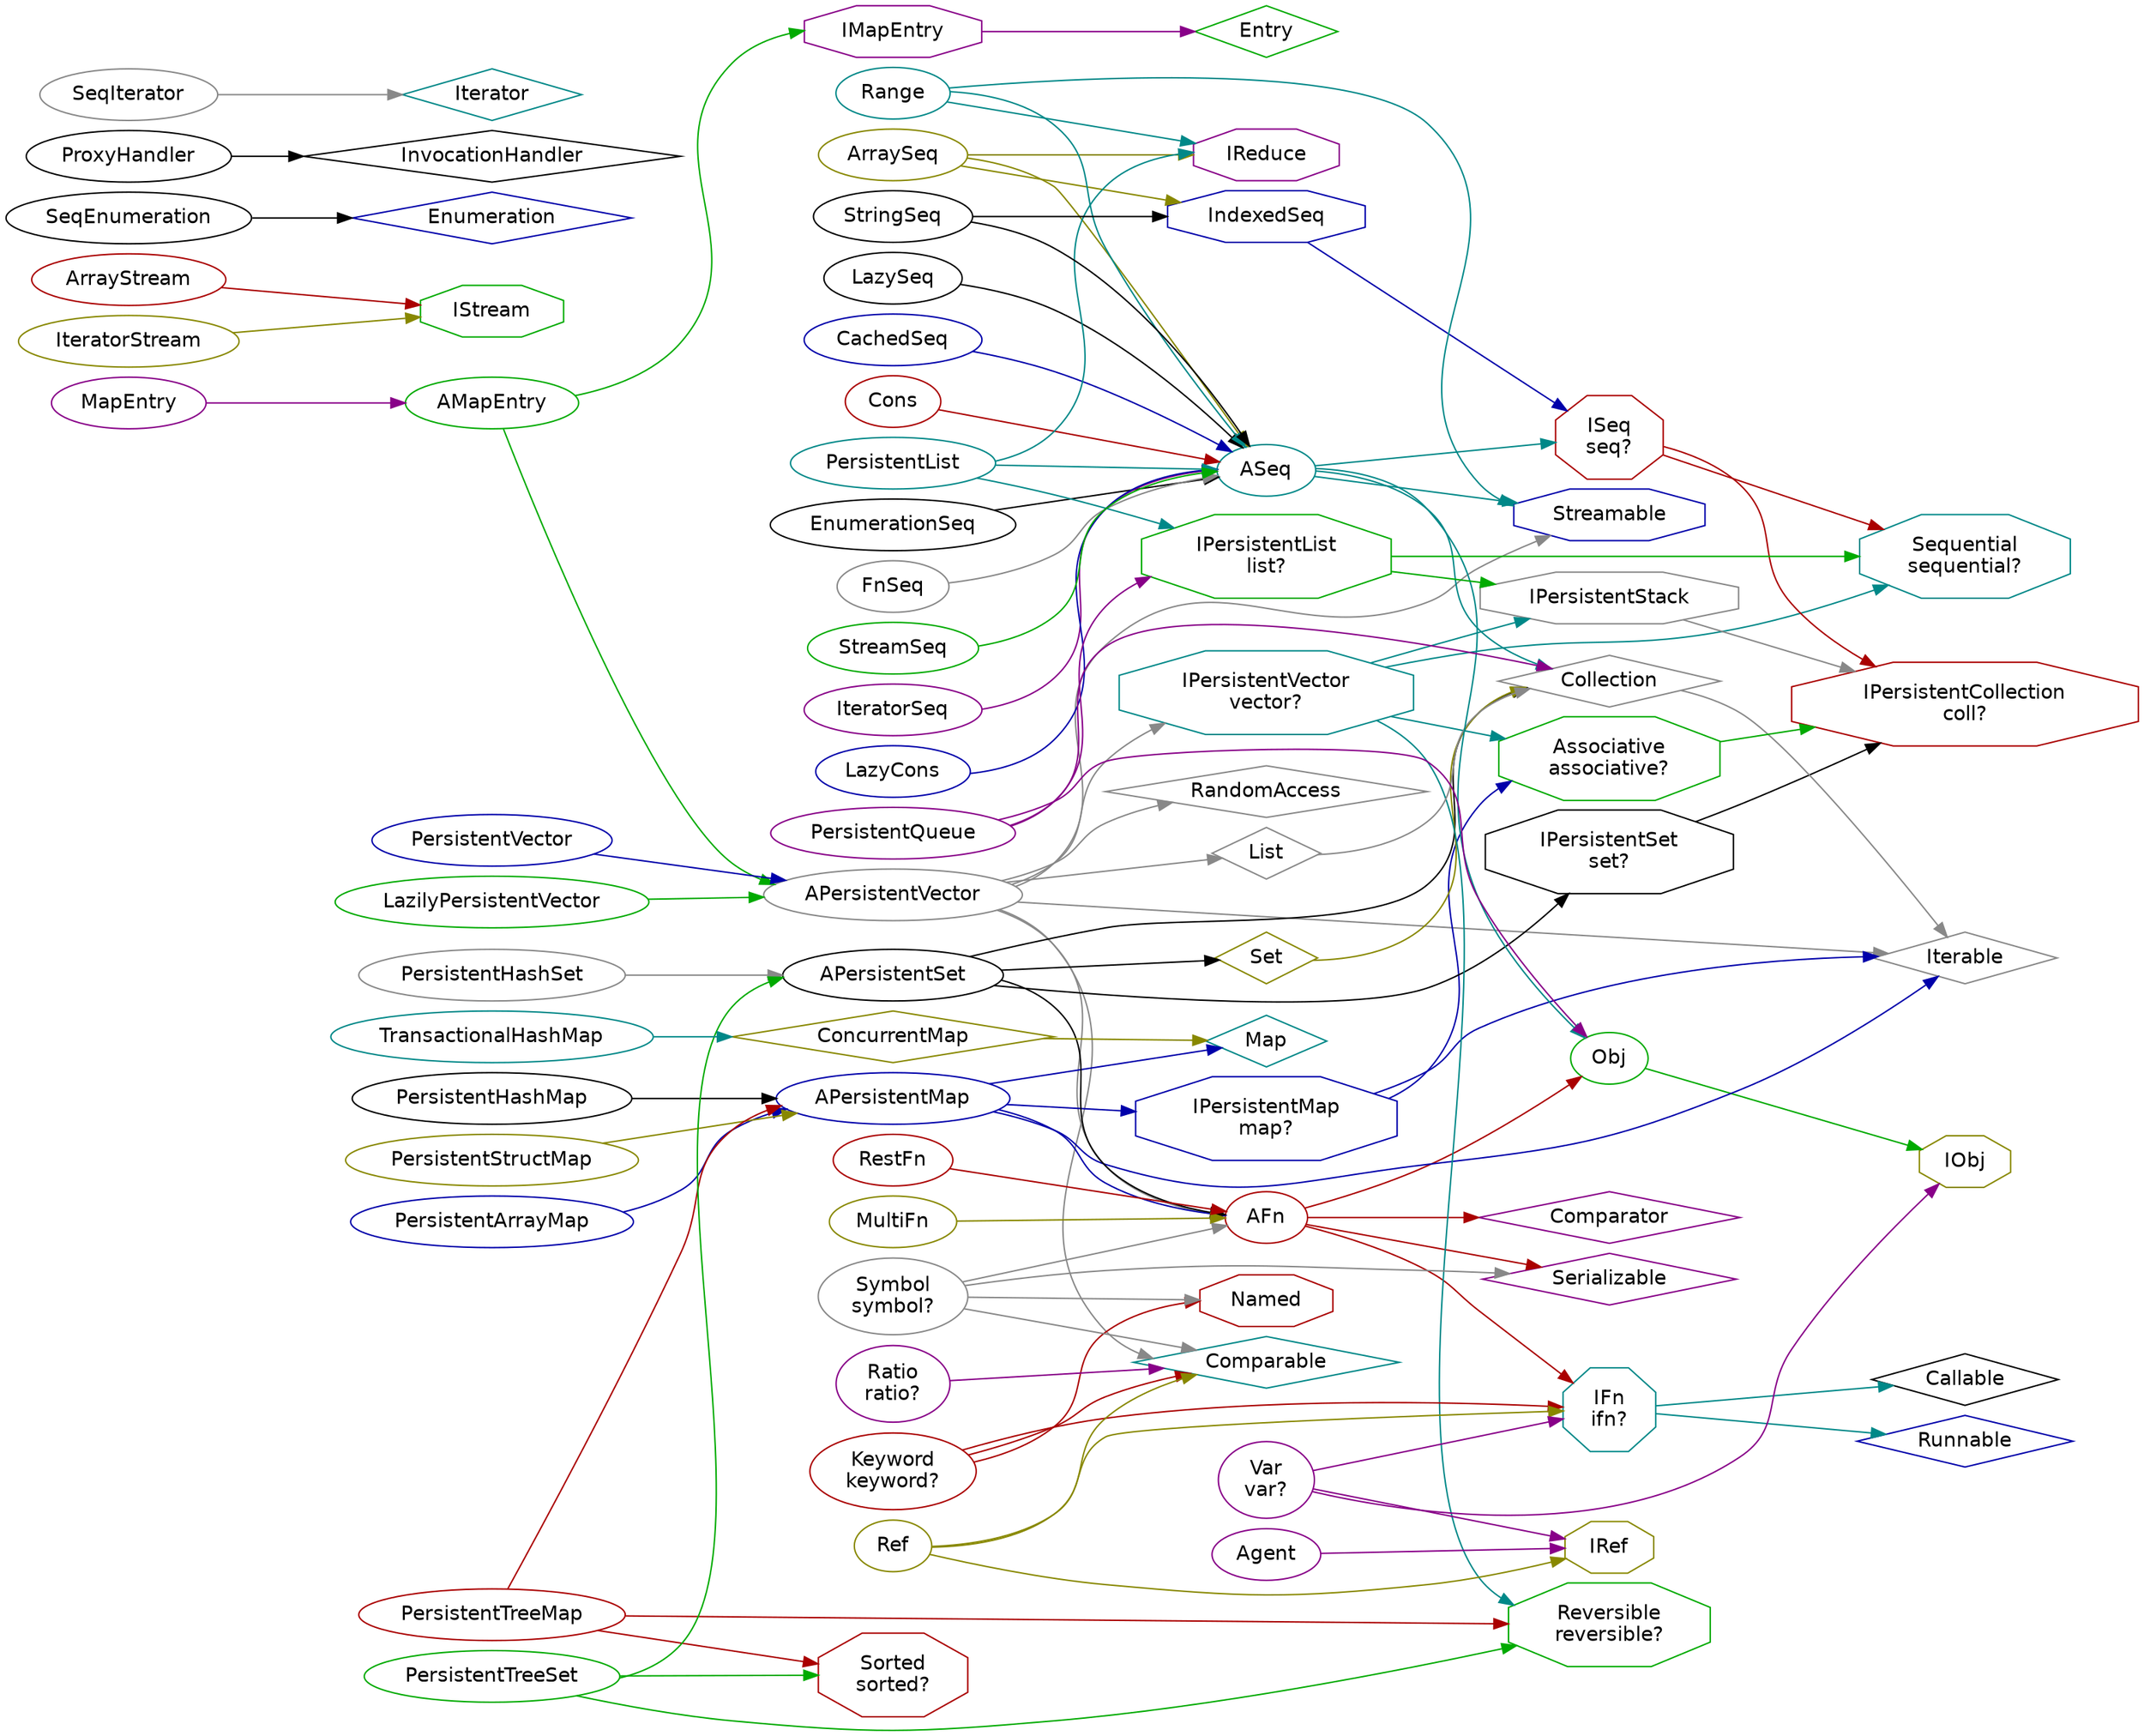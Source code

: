 digraph {
  rankdir=LR;
  dpi=55;
  nodesep=0.10;
  node[ fontname=Helvetica shape=box ];
  AFn [ label="AFn" color="#aa0000" shape="oval"];
  AFn -> Obj [ color="#aa0000" ];
  AFn -> IFn [ color="#aa0000" ];
  AFn -> Comparator [ color="#aa0000" ];
  AFn -> Serializable [ color="#aa0000" ];
  AMapEntry [ label="AMapEntry" color="#00aa00" shape="oval"];
  AMapEntry -> APersistentVector [ color="#00aa00" ];
  AMapEntry -> IMapEntry [ color="#00aa00" ];
  APersistentMap [ label="APersistentMap" color="#0000aa" shape="oval"];
  APersistentMap -> AFn [ color="#0000aa" ];
  APersistentMap -> IPersistentMap [ color="#0000aa" ];
  APersistentMap -> Map [ color="#0000aa" ];
  APersistentMap -> Iterable [ color="#0000aa" ];
  APersistentSet [ label="APersistentSet" color="#000000" shape="oval"];
  APersistentSet -> AFn [ color="#000000" ];
  APersistentSet -> IPersistentSet [ color="#000000" ];
  APersistentSet -> Collection [ color="#000000" ];
  APersistentSet -> Set [ color="#000000" ];
  APersistentVector [ label="APersistentVector" color="#888888" shape="oval"];
  APersistentVector -> AFn [ color="#888888" ];
  APersistentVector -> IPersistentVector [ color="#888888" ];
  APersistentVector -> Iterable [ color="#888888" ];
  APersistentVector -> List [ color="#888888" ];
  APersistentVector -> RandomAccess [ color="#888888" ];
  APersistentVector -> Comparable [ color="#888888" ];
  APersistentVector -> Streamable [ color="#888888" ];
  ASeq [ label="ASeq" color="#008888" shape="oval"];
  ASeq -> Obj [ color="#008888" ];
  ASeq -> ISeq [ color="#008888" ];
  ASeq -> Collection [ color="#008888" ];
  ASeq -> Streamable [ color="#008888" ];
  Agent [ label="Agent" color="#880088" shape="oval"];
  Agent -> IRef [ color="#880088" ];
  ArraySeq [ label="ArraySeq" color="#888800" shape="oval"];
  ArraySeq -> ASeq [ color="#888800" ];
  ArraySeq -> IndexedSeq [ color="#888800" ];
  ArraySeq -> IReduce [ color="#888800" ];
  ArrayStream [ label="ArrayStream" color="#aa0000" shape="oval"];
  ArrayStream -> IStream [ color="#aa0000" ];
  Associative [ label="Associative\nassociative?" color="#00aa00" shape="octagon"];
  Associative -> IPersistentCollection [ color="#00aa00" ];
  CachedSeq [ label="CachedSeq" color="#0000aa" shape="oval"];
  CachedSeq -> ASeq [ color="#0000aa" ];
  Callable [ label="Callable" color="#000000" shape="diamond"];
  Collection [ label="Collection" color="#888888" shape="diamond"];
  Collection -> Iterable [ color="#888888" ];
  Comparable [ label="Comparable" color="#008888" shape="diamond"];
  Comparator [ label="Comparator" color="#880088" shape="diamond"];
  ConcurrentMap [ label="ConcurrentMap" color="#888800" shape="diamond"];
  ConcurrentMap -> Map [ color="#888800" ];
  Cons [ label="Cons" color="#aa0000" shape="oval"];
  Cons -> ASeq [ color="#aa0000" ];
  Entry [ label="Entry" color="#00aa00" shape="diamond"];
  Enumeration [ label="Enumeration" color="#0000aa" shape="diamond"];
  EnumerationSeq [ label="EnumerationSeq" color="#000000" shape="oval"];
  EnumerationSeq -> ASeq [ color="#000000" ];
  FnSeq [ label="FnSeq" color="#888888" shape="oval"];
  FnSeq -> ASeq [ color="#888888" ];
  IFn [ label="IFn\nifn?" color="#008888" shape="octagon"];
  IFn -> Callable [ color="#008888" ];
  IFn -> Runnable [ color="#008888" ];
  IMapEntry [ label="IMapEntry" color="#880088" shape="octagon"];
  IMapEntry -> Entry [ color="#880088" ];
  IObj [ label="IObj" color="#888800" shape="octagon"];
  IPersistentCollection [ label="IPersistentCollection\ncoll?" color="#aa0000" shape="octagon"];
  IPersistentList [ label="IPersistentList\nlist?" color="#00aa00" shape="octagon"];
  IPersistentList -> Sequential [ color="#00aa00" ];
  IPersistentList -> IPersistentStack [ color="#00aa00" ];
  IPersistentMap [ label="IPersistentMap\nmap?" color="#0000aa" shape="octagon"];
  IPersistentMap -> Iterable [ color="#0000aa" ];
  IPersistentMap -> Associative [ color="#0000aa" ];
  IPersistentSet [ label="IPersistentSet\nset?" color="#000000" shape="octagon"];
  IPersistentSet -> IPersistentCollection [ color="#000000" ];
  IPersistentStack [ label="IPersistentStack" color="#888888" shape="octagon"];
  IPersistentStack -> IPersistentCollection [ color="#888888" ];
  IPersistentVector [ label="IPersistentVector\nvector?" color="#008888" shape="octagon"];
  IPersistentVector -> Associative [ color="#008888" ];
  IPersistentVector -> Sequential [ color="#008888" ];
  IPersistentVector -> IPersistentStack [ color="#008888" ];
  IPersistentVector -> Reversible [ color="#008888" ];
  IReduce [ label="IReduce" color="#880088" shape="octagon"];
  IRef [ label="IRef" color="#888800" shape="octagon"];
  ISeq [ label="ISeq\nseq?" color="#aa0000" shape="octagon"];
  ISeq -> IPersistentCollection [ color="#aa0000" ];
  ISeq -> Sequential [ color="#aa0000" ];
  IStream [ label="IStream" color="#00aa00" shape="octagon"];
  IndexedSeq [ label="IndexedSeq" color="#0000aa" shape="octagon"];
  IndexedSeq -> ISeq [ color="#0000aa" ];
  InvocationHandler [ label="InvocationHandler" color="#000000" shape="diamond"];
  Iterable [ label="Iterable" color="#888888" shape="diamond"];
  Iterator [ label="Iterator" color="#008888" shape="diamond"];
  IteratorSeq [ label="IteratorSeq" color="#880088" shape="oval"];
  IteratorSeq -> ASeq [ color="#880088" ];
  IteratorStream [ label="IteratorStream" color="#888800" shape="oval"];
  IteratorStream -> IStream [ color="#888800" ];
  Keyword [ label="Keyword\nkeyword?" color="#aa0000" shape="oval"];
  Keyword -> IFn [ color="#aa0000" ];
  Keyword -> Comparable [ color="#aa0000" ];
  Keyword -> Named [ color="#aa0000" ];
  LazilyPersistentVector [ label="LazilyPersistentVector" color="#00aa00" shape="oval"];
  LazilyPersistentVector -> APersistentVector [ color="#00aa00" ];
  LazyCons [ label="LazyCons" color="#0000aa" shape="oval"];
  LazyCons -> ASeq [ color="#0000aa" ];
  LazySeq [ label="LazySeq" color="#000000" shape="oval"];
  LazySeq -> ASeq [ color="#000000" ];
  List [ label="List" color="#888888" shape="diamond"];
  List -> Collection [ color="#888888" ];
  Map [ label="Map" color="#008888" shape="diamond"];
  MapEntry [ label="MapEntry" color="#880088" shape="oval"];
  MapEntry -> AMapEntry [ color="#880088" ];
  MultiFn [ label="MultiFn" color="#888800" shape="oval"];
  MultiFn -> AFn [ color="#888800" ];
  Named [ label="Named" color="#aa0000" shape="octagon"];
  Obj [ label="Obj" color="#00aa00" shape="oval"];
  Obj -> IObj [ color="#00aa00" ];
  PersistentArrayMap [ label="PersistentArrayMap" color="#0000aa" shape="oval"];
  PersistentArrayMap -> APersistentMap [ color="#0000aa" ];
  PersistentHashMap [ label="PersistentHashMap" color="#000000" shape="oval"];
  PersistentHashMap -> APersistentMap [ color="#000000" ];
  PersistentHashSet [ label="PersistentHashSet" color="#888888" shape="oval"];
  PersistentHashSet -> APersistentSet [ color="#888888" ];
  PersistentList [ label="PersistentList" color="#008888" shape="oval"];
  PersistentList -> ASeq [ color="#008888" ];
  PersistentList -> IPersistentList [ color="#008888" ];
  PersistentList -> IReduce [ color="#008888" ];
  PersistentQueue [ label="PersistentQueue" color="#880088" shape="oval"];
  PersistentQueue -> Obj [ color="#880088" ];
  PersistentQueue -> IPersistentList [ color="#880088" ];
  PersistentQueue -> Collection [ color="#880088" ];
  PersistentStructMap [ label="PersistentStructMap" color="#888800" shape="oval"];
  PersistentStructMap -> APersistentMap [ color="#888800" ];
  PersistentTreeMap [ label="PersistentTreeMap" color="#aa0000" shape="oval"];
  PersistentTreeMap -> APersistentMap [ color="#aa0000" ];
  PersistentTreeMap -> Reversible [ color="#aa0000" ];
  PersistentTreeMap -> Sorted [ color="#aa0000" ];
  PersistentTreeSet [ label="PersistentTreeSet" color="#00aa00" shape="oval"];
  PersistentTreeSet -> APersistentSet [ color="#00aa00" ];
  PersistentTreeSet -> Reversible [ color="#00aa00" ];
  PersistentTreeSet -> Sorted [ color="#00aa00" ];
  PersistentVector [ label="PersistentVector" color="#0000aa" shape="oval"];
  PersistentVector -> APersistentVector [ color="#0000aa" ];
  ProxyHandler [ label="ProxyHandler" color="#000000" shape="oval"];
  ProxyHandler -> InvocationHandler [ color="#000000" ];
  RandomAccess [ label="RandomAccess" color="#888888" shape="diamond"];
  Range [ label="Range" color="#008888" shape="oval"];
  Range -> ASeq [ color="#008888" ];
  Range -> IReduce [ color="#008888" ];
  Range -> Streamable [ color="#008888" ];
  Ratio [ label="Ratio\nratio?" color="#880088" shape="oval"];
  Ratio -> Comparable [ color="#880088" ];
  Ref [ label="Ref" color="#888800" shape="oval"];
  Ref -> IFn [ color="#888800" ];
  Ref -> Comparable [ color="#888800" ];
  Ref -> IRef [ color="#888800" ];
  RestFn [ label="RestFn" color="#aa0000" shape="oval"];
  RestFn -> AFn [ color="#aa0000" ];
  Reversible [ label="Reversible\nreversible?" color="#00aa00" shape="octagon"];
  Runnable [ label="Runnable" color="#0000aa" shape="diamond"];
  SeqEnumeration [ label="SeqEnumeration" color="#000000" shape="oval"];
  SeqEnumeration -> Enumeration [ color="#000000" ];
  SeqIterator [ label="SeqIterator" color="#888888" shape="oval"];
  SeqIterator -> Iterator [ color="#888888" ];
  Sequential [ label="Sequential\nsequential?" color="#008888" shape="octagon"];
  Serializable [ label="Serializable" color="#880088" shape="diamond"];
  Set [ label="Set" color="#888800" shape="diamond"];
  Set -> Collection [ color="#888800" ];
  Sorted [ label="Sorted\nsorted?" color="#aa0000" shape="octagon"];
  StreamSeq [ label="StreamSeq" color="#00aa00" shape="oval"];
  StreamSeq -> ASeq [ color="#00aa00" ];
  Streamable [ label="Streamable" color="#0000aa" shape="octagon"];
  StringSeq [ label="StringSeq" color="#000000" shape="oval"];
  StringSeq -> ASeq [ color="#000000" ];
  StringSeq -> IndexedSeq [ color="#000000" ];
  Symbol [ label="Symbol\nsymbol?" color="#888888" shape="oval"];
  Symbol -> AFn [ color="#888888" ];
  Symbol -> Comparable [ color="#888888" ];
  Symbol -> Named [ color="#888888" ];
  Symbol -> Serializable [ color="#888888" ];
  TransactionalHashMap [ label="TransactionalHashMap" color="#008888" shape="oval"];
  TransactionalHashMap -> ConcurrentMap [ color="#008888" ];
  Var [ label="Var\nvar?" color="#880088" shape="oval"];
  Var -> IFn [ color="#880088" ];
  Var -> IRef [ color="#880088" ];
  Var -> IObj [ color="#880088" ];
}
